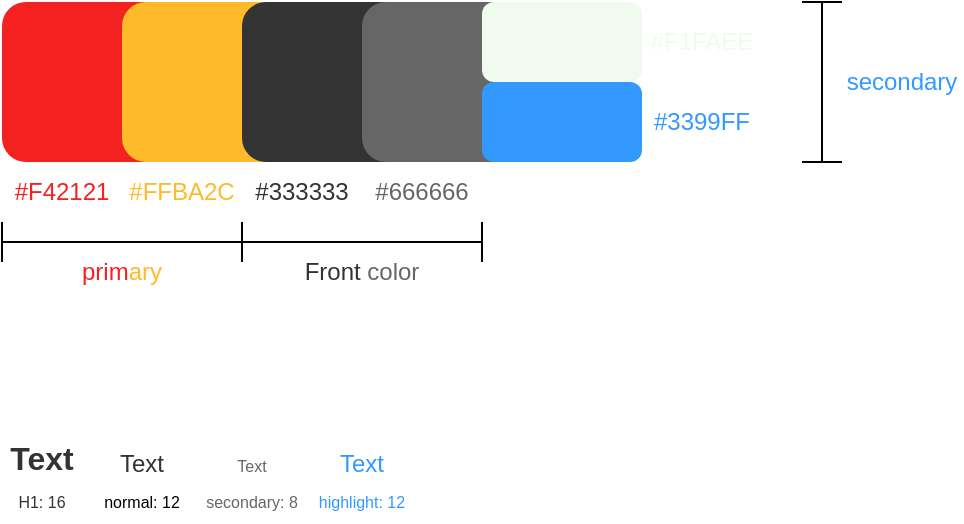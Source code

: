 <mxfile version="20.2.7" type="github">
  <diagram id="f2pefhJb2gAkzChshaR0" name="第 1 页">
    <mxGraphModel dx="1350" dy="764" grid="1" gridSize="10" guides="1" tooltips="1" connect="1" arrows="1" fold="1" page="1" pageScale="1" pageWidth="827" pageHeight="1169" math="0" shadow="0">
      <root>
        <mxCell id="0" />
        <mxCell id="1" parent="0" />
        <mxCell id="108J5mRetZDfuRtDvFPS-1" value="" style="rounded=1;whiteSpace=wrap;html=1;strokeColor=none;fillColor=#F42121;shadow=0;" vertex="1" parent="1">
          <mxGeometry x="120" y="200" width="120" height="80" as="geometry" />
        </mxCell>
        <mxCell id="108J5mRetZDfuRtDvFPS-2" value="" style="rounded=1;whiteSpace=wrap;html=1;strokeColor=none;fillColor=#ffba2c;shadow=0;" vertex="1" parent="1">
          <mxGeometry x="180" y="200" width="120" height="80" as="geometry" />
        </mxCell>
        <mxCell id="108J5mRetZDfuRtDvFPS-3" value="" style="rounded=1;whiteSpace=wrap;html=1;strokeColor=none;fillColor=#333333;shadow=0;" vertex="1" parent="1">
          <mxGeometry x="240" y="200" width="120" height="80" as="geometry" />
        </mxCell>
        <mxCell id="108J5mRetZDfuRtDvFPS-4" value="" style="rounded=1;whiteSpace=wrap;html=1;strokeColor=none;fillColor=#666666;shadow=0;" vertex="1" parent="1">
          <mxGeometry x="300" y="200" width="120" height="80" as="geometry" />
        </mxCell>
        <mxCell id="108J5mRetZDfuRtDvFPS-5" value="" style="rounded=1;whiteSpace=wrap;html=1;strokeColor=none;fillColor=#F1FAEE;shadow=0;" vertex="1" parent="1">
          <mxGeometry x="360" y="200" width="80" height="40" as="geometry" />
        </mxCell>
        <mxCell id="108J5mRetZDfuRtDvFPS-6" value="" style="rounded=1;whiteSpace=wrap;html=1;strokeColor=none;fillColor=#3399FF;shadow=0;" vertex="1" parent="1">
          <mxGeometry x="360" y="240" width="80" height="40" as="geometry" />
        </mxCell>
        <mxCell id="108J5mRetZDfuRtDvFPS-7" value="#F42121" style="text;html=1;strokeColor=none;fillColor=none;align=center;verticalAlign=middle;whiteSpace=wrap;rounded=0;shadow=0;fontColor=#F42121;" vertex="1" parent="1">
          <mxGeometry x="120" y="280" width="60" height="30" as="geometry" />
        </mxCell>
        <mxCell id="108J5mRetZDfuRtDvFPS-8" value="#FFBA2C" style="text;html=1;strokeColor=none;fillColor=none;align=center;verticalAlign=middle;whiteSpace=wrap;rounded=0;shadow=0;fontColor=#FFBA2C;" vertex="1" parent="1">
          <mxGeometry x="180" y="280" width="60" height="30" as="geometry" />
        </mxCell>
        <mxCell id="108J5mRetZDfuRtDvFPS-9" value="#333333" style="text;html=1;strokeColor=none;fillColor=none;align=center;verticalAlign=middle;whiteSpace=wrap;rounded=0;shadow=0;fontColor=#333333;" vertex="1" parent="1">
          <mxGeometry x="240" y="280" width="60" height="30" as="geometry" />
        </mxCell>
        <mxCell id="108J5mRetZDfuRtDvFPS-10" value="#666666" style="text;html=1;strokeColor=none;fillColor=none;align=center;verticalAlign=middle;whiteSpace=wrap;rounded=0;shadow=0;fontColor=#666666;" vertex="1" parent="1">
          <mxGeometry x="300" y="280" width="60" height="30" as="geometry" />
        </mxCell>
        <mxCell id="108J5mRetZDfuRtDvFPS-11" value="#3399FF" style="text;html=1;strokeColor=none;fillColor=none;align=center;verticalAlign=middle;whiteSpace=wrap;rounded=0;shadow=0;fontColor=#3399FF;" vertex="1" parent="1">
          <mxGeometry x="440" y="245" width="60" height="30" as="geometry" />
        </mxCell>
        <mxCell id="108J5mRetZDfuRtDvFPS-12" value="#F1FAEE" style="text;html=1;strokeColor=none;fillColor=none;align=center;verticalAlign=middle;whiteSpace=wrap;rounded=0;shadow=1;fontColor=#F1FAEE;labelBackgroundColor=none;labelBorderColor=none;" vertex="1" parent="1">
          <mxGeometry x="440" y="205" width="60" height="30" as="geometry" />
        </mxCell>
        <mxCell id="108J5mRetZDfuRtDvFPS-13" value="" style="shape=crossbar;whiteSpace=wrap;html=1;rounded=1;shadow=0;labelBackgroundColor=none;labelBorderColor=none;fontColor=#F1FAEE;strokeColor=default;fillColor=#F1FAEE;" vertex="1" parent="1">
          <mxGeometry x="240" y="310" width="120" height="20" as="geometry" />
        </mxCell>
        <mxCell id="108J5mRetZDfuRtDvFPS-14" value="Front &lt;font color=&quot;#666666&quot;&gt;color&lt;/font&gt;" style="text;html=1;strokeColor=none;fillColor=none;align=center;verticalAlign=middle;whiteSpace=wrap;rounded=0;shadow=0;fontColor=#333333;" vertex="1" parent="1">
          <mxGeometry x="265" y="320" width="70" height="30" as="geometry" />
        </mxCell>
        <mxCell id="108J5mRetZDfuRtDvFPS-15" value="" style="shape=crossbar;whiteSpace=wrap;html=1;rounded=1;direction=south;shadow=0;labelBackgroundColor=none;labelBorderColor=none;fontColor=#666666;strokeColor=default;fillColor=#F1FAEE;" vertex="1" parent="1">
          <mxGeometry x="520" y="200" width="20" height="80" as="geometry" />
        </mxCell>
        <mxCell id="108J5mRetZDfuRtDvFPS-16" value="&lt;span lang=&quot;en&quot; class=&quot;VIiyi&quot;&gt;secondary&lt;/span&gt;" style="text;html=1;strokeColor=none;fillColor=none;align=center;verticalAlign=middle;whiteSpace=wrap;rounded=0;shadow=0;labelBackgroundColor=none;labelBorderColor=none;fontColor=#3399FF;" vertex="1" parent="1">
          <mxGeometry x="540" y="225" width="60" height="30" as="geometry" />
        </mxCell>
        <mxCell id="108J5mRetZDfuRtDvFPS-17" value="" style="shape=crossbar;whiteSpace=wrap;html=1;rounded=1;shadow=0;labelBackgroundColor=none;labelBorderColor=none;fontColor=#F1FAEE;strokeColor=default;fillColor=#F1FAEE;" vertex="1" parent="1">
          <mxGeometry x="120" y="310" width="120" height="20" as="geometry" />
        </mxCell>
        <mxCell id="108J5mRetZDfuRtDvFPS-18" value="&lt;font color=&quot;#f42121&quot;&gt;prim&lt;/font&gt;&lt;font color=&quot;#ffba2c&quot;&gt;ary&lt;/font&gt;" style="text;html=1;strokeColor=none;fillColor=none;align=center;verticalAlign=middle;whiteSpace=wrap;rounded=0;shadow=0;fontColor=#333333;" vertex="1" parent="1">
          <mxGeometry x="145" y="320" width="70" height="30" as="geometry" />
        </mxCell>
        <mxCell id="108J5mRetZDfuRtDvFPS-19" value="Text" style="text;html=1;strokeColor=none;fillColor=none;align=center;verticalAlign=bottom;whiteSpace=wrap;rounded=0;shadow=0;labelBackgroundColor=none;labelBorderColor=none;fontColor=#333333;fontStyle=1;fontSize=16;" vertex="1" parent="1">
          <mxGeometry x="120" y="420" width="40" height="20" as="geometry" />
        </mxCell>
        <mxCell id="108J5mRetZDfuRtDvFPS-20" value="Text" style="text;html=1;strokeColor=none;fillColor=none;align=center;verticalAlign=bottom;whiteSpace=wrap;rounded=0;shadow=0;labelBackgroundColor=none;labelBorderColor=none;fontColor=#333333;fontStyle=0;fontSize=12;" vertex="1" parent="1">
          <mxGeometry x="170" y="420" width="40" height="20" as="geometry" />
        </mxCell>
        <mxCell id="108J5mRetZDfuRtDvFPS-21" value="Text" style="text;html=1;strokeColor=none;fillColor=none;align=center;verticalAlign=bottom;whiteSpace=wrap;rounded=0;shadow=0;labelBackgroundColor=none;labelBorderColor=none;fontColor=#666666;fontStyle=0;fontSize=8;" vertex="1" parent="1">
          <mxGeometry x="225" y="420" width="40" height="20" as="geometry" />
        </mxCell>
        <mxCell id="108J5mRetZDfuRtDvFPS-22" value="Text" style="text;html=1;strokeColor=none;fillColor=none;align=center;verticalAlign=bottom;whiteSpace=wrap;rounded=0;shadow=0;labelBackgroundColor=none;labelBorderColor=none;fontColor=#3399ff;fontStyle=0;fontSize=12;" vertex="1" parent="1">
          <mxGeometry x="280" y="420" width="40" height="20" as="geometry" />
        </mxCell>
        <mxCell id="108J5mRetZDfuRtDvFPS-23" value="H1: 16" style="text;html=1;strokeColor=none;fillColor=none;align=center;verticalAlign=middle;whiteSpace=wrap;rounded=0;shadow=0;labelBackgroundColor=none;labelBorderColor=none;fontSize=8;fontColor=#333333;" vertex="1" parent="1">
          <mxGeometry x="120" y="440" width="40" height="20" as="geometry" />
        </mxCell>
        <mxCell id="108J5mRetZDfuRtDvFPS-24" value="normal: 12" style="text;html=1;strokeColor=none;fillColor=none;align=center;verticalAlign=middle;whiteSpace=wrap;rounded=0;shadow=0;labelBackgroundColor=none;labelBorderColor=none;fontSize=8;fontColor=#33333;" vertex="1" parent="1">
          <mxGeometry x="170" y="440" width="40" height="20" as="geometry" />
        </mxCell>
        <mxCell id="108J5mRetZDfuRtDvFPS-25" value="secondary: 8" style="text;html=1;strokeColor=none;fillColor=none;align=center;verticalAlign=middle;whiteSpace=wrap;rounded=0;shadow=0;labelBackgroundColor=none;labelBorderColor=none;fontSize=8;fontColor=#666666;" vertex="1" parent="1">
          <mxGeometry x="220" y="440" width="50" height="20" as="geometry" />
        </mxCell>
        <mxCell id="108J5mRetZDfuRtDvFPS-26" value="highlight: 12" style="text;html=1;strokeColor=none;fillColor=none;align=center;verticalAlign=middle;whiteSpace=wrap;rounded=0;shadow=0;labelBackgroundColor=none;labelBorderColor=none;fontSize=8;fontColor=#3399ff;" vertex="1" parent="1">
          <mxGeometry x="275" y="440" width="50" height="20" as="geometry" />
        </mxCell>
      </root>
    </mxGraphModel>
  </diagram>
</mxfile>
